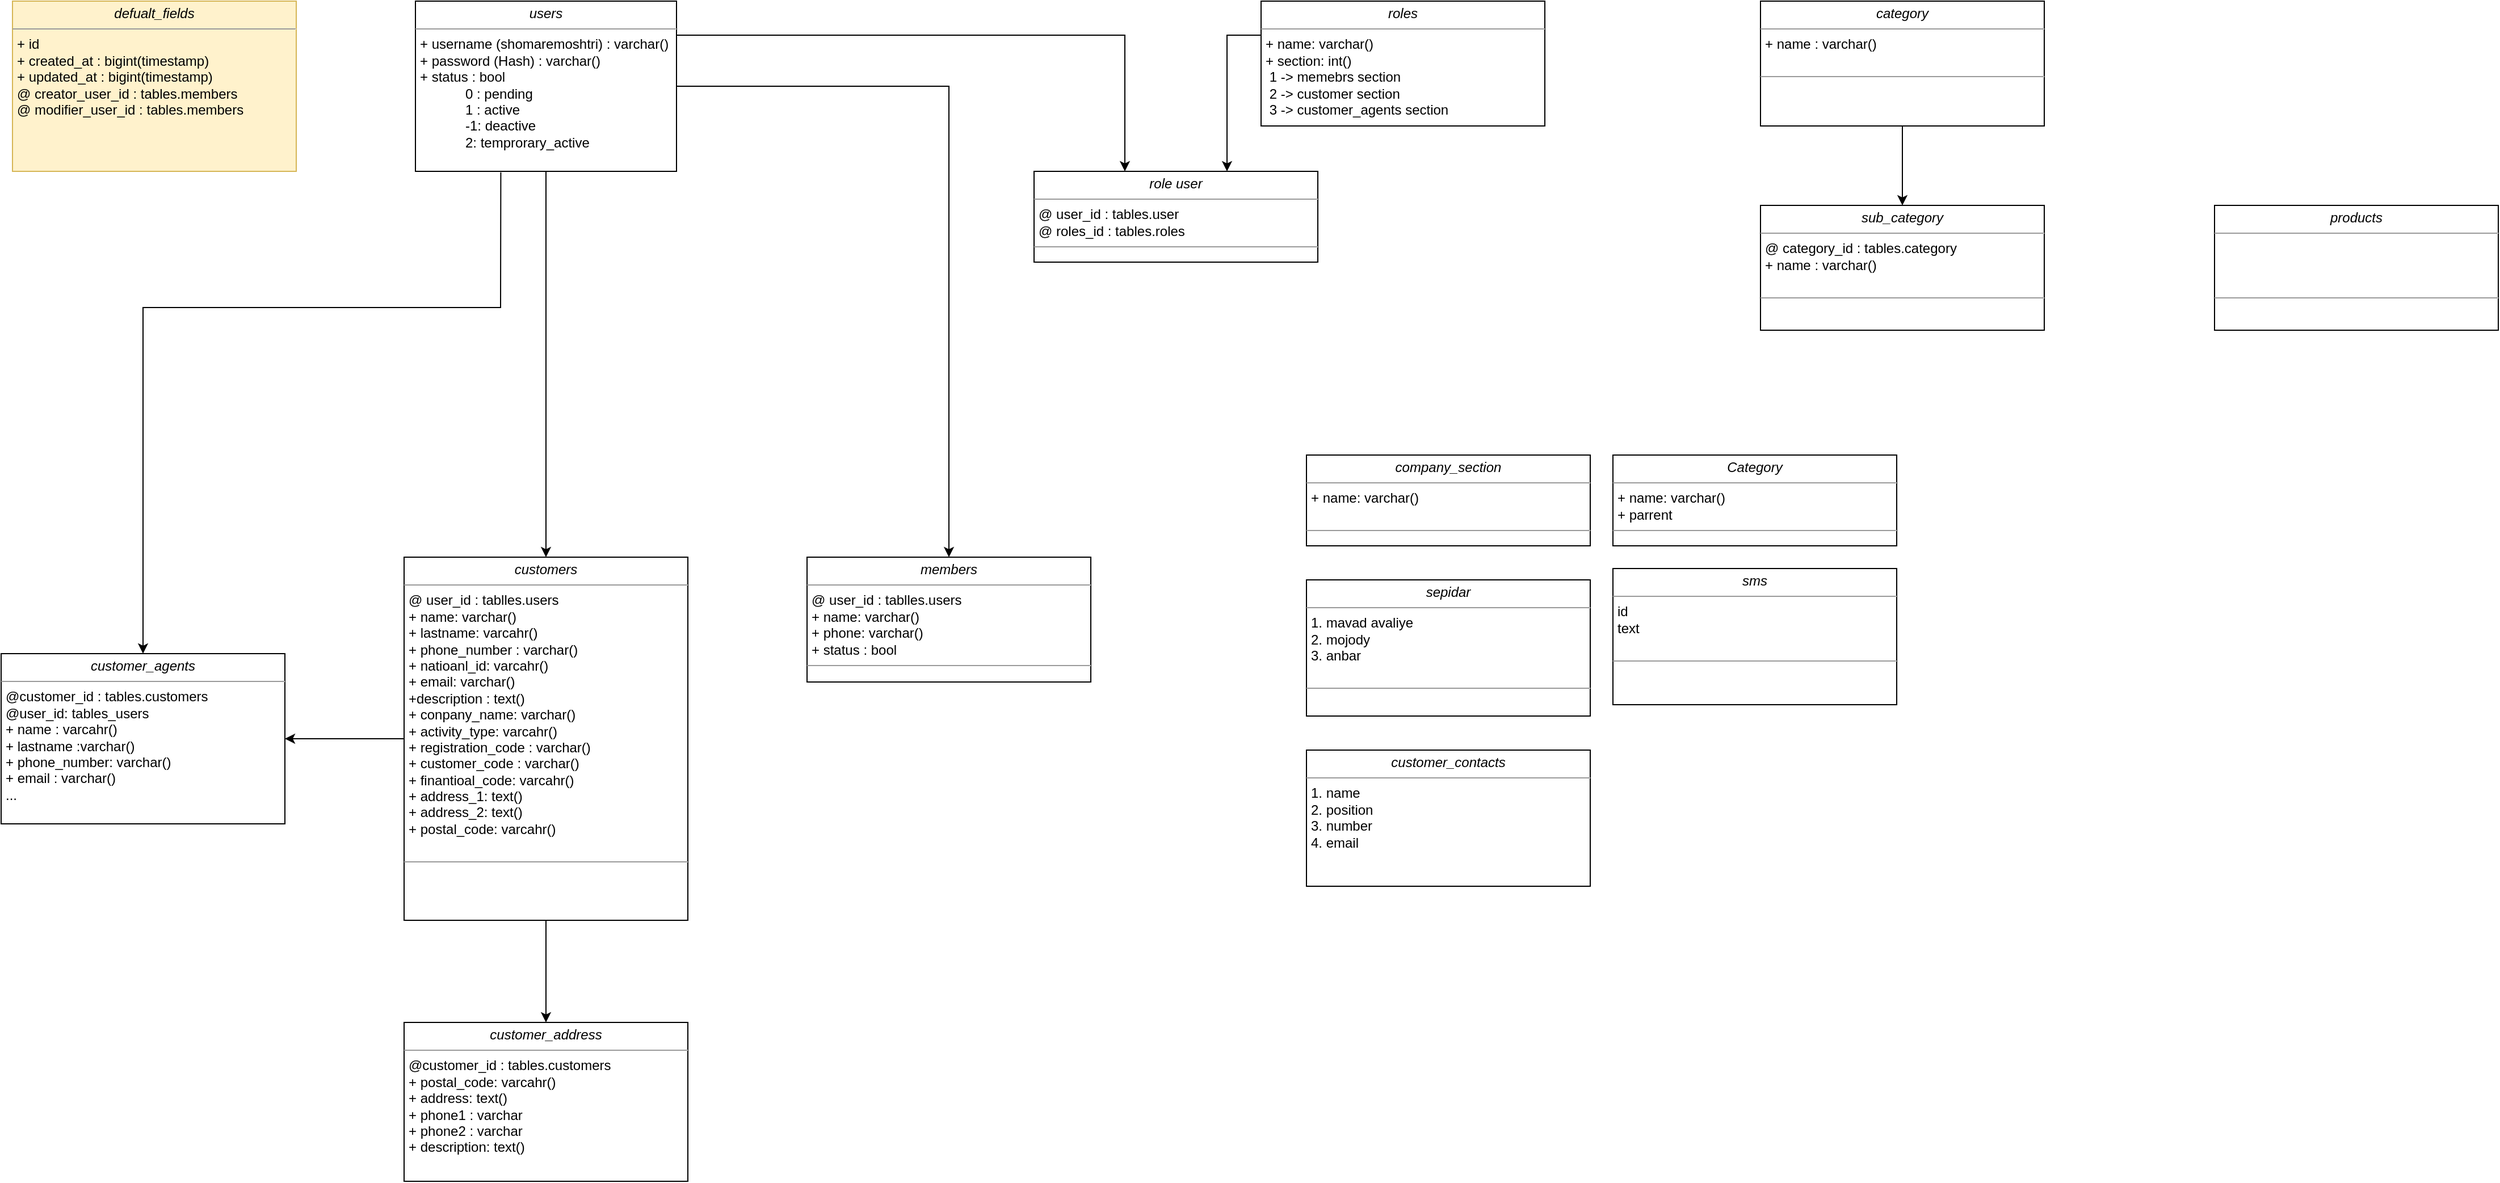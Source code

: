 <mxfile version="20.7.4" type="github">
  <diagram name="Page-1" id="c4acf3e9-155e-7222-9cf6-157b1a14988f">
    <mxGraphModel dx="1456" dy="603" grid="1" gridSize="10" guides="1" tooltips="1" connect="1" arrows="1" fold="1" page="1" pageScale="1" pageWidth="850" pageHeight="1100" math="0" shadow="0">
      <root>
        <mxCell id="0" />
        <mxCell id="1" parent="0" />
        <mxCell id="LeUKjiho_4eoz7yb3Qie-3" value="" style="edgeStyle=orthogonalEdgeStyle;rounded=0;orthogonalLoop=1;jettySize=auto;html=1;" parent="1" source="5d2195bd80daf111-18" target="LeUKjiho_4eoz7yb3Qie-2" edge="1">
          <mxGeometry relative="1" as="geometry" />
        </mxCell>
        <mxCell id="LeUKjiho_4eoz7yb3Qie-12" value="" style="edgeStyle=orthogonalEdgeStyle;rounded=0;orthogonalLoop=1;jettySize=auto;html=1;" parent="1" source="5d2195bd80daf111-18" target="LeUKjiho_4eoz7yb3Qie-8" edge="1">
          <mxGeometry relative="1" as="geometry" />
        </mxCell>
        <mxCell id="5d2195bd80daf111-18" value="&lt;p style=&quot;margin:0px;margin-top:4px;text-align:center;&quot;&gt;&lt;i&gt;users&lt;/i&gt;&lt;/p&gt;&lt;hr size=&quot;1&quot;&gt;&lt;p style=&quot;margin:0px;margin-left:4px;&quot;&gt;+ username (shomaremoshtri) : varchar()&amp;nbsp;&lt;br&gt;+ password (Hash) : varchar()&lt;/p&gt;&lt;p style=&quot;margin:0px;margin-left:4px;&quot;&gt;+ status : bool&lt;/p&gt;&lt;blockquote style=&quot;margin: 0 0 0 40px; border: none; padding: 0px;&quot;&gt;&lt;p style=&quot;margin:0px;margin-left:4px;&quot;&gt;0 : pending&lt;/p&gt;&lt;p style=&quot;margin:0px;margin-left:4px;&quot;&gt;1 : active&lt;/p&gt;&lt;p style=&quot;margin:0px;margin-left:4px;&quot;&gt;-1: deactive&lt;/p&gt;&lt;p style=&quot;margin:0px;margin-left:4px;&quot;&gt;2: temprorary_active&lt;/p&gt;&lt;/blockquote&gt;&lt;p style=&quot;margin:0px;margin-left:4px;&quot;&gt;&lt;br&gt;&lt;/p&gt;&lt;hr size=&quot;1&quot;&gt;&lt;p style=&quot;margin:0px;margin-left:4px;&quot;&gt;&lt;br&gt;&lt;/p&gt;" style="verticalAlign=top;align=left;overflow=fill;fontSize=12;fontFamily=Helvetica;html=1;rounded=0;shadow=0;comic=0;labelBackgroundColor=none;strokeWidth=1" parent="1" vertex="1">
          <mxGeometry x="445" y="10" width="230" height="150" as="geometry" />
        </mxCell>
        <mxCell id="LeUKjiho_4eoz7yb3Qie-7" value="" style="edgeStyle=orthogonalEdgeStyle;rounded=0;orthogonalLoop=1;jettySize=auto;html=1;" parent="1" source="5d2195bd80daf111-18" target="LeUKjiho_4eoz7yb3Qie-5" edge="1">
          <mxGeometry relative="1" as="geometry">
            <Array as="points">
              <mxPoint x="1070" y="40" />
            </Array>
          </mxGeometry>
        </mxCell>
        <mxCell id="LeUKjiho_4eoz7yb3Qie-2" value="&lt;p style=&quot;margin:0px;margin-top:4px;text-align:center;&quot;&gt;&lt;i&gt;members&lt;/i&gt;&lt;/p&gt;&lt;hr size=&quot;1&quot;&gt;&lt;p style=&quot;margin:0px;margin-left:4px;&quot;&gt;@ user_id : tablles.users&lt;/p&gt;&lt;p style=&quot;margin:0px;margin-left:4px;&quot;&gt;+ name: varchar()&lt;/p&gt;&lt;p style=&quot;margin:0px;margin-left:4px;&quot;&gt;+ phone: varchar()&lt;/p&gt;&lt;p style=&quot;margin:0px;margin-left:4px;&quot;&gt;+ status : bool&lt;/p&gt;&lt;hr size=&quot;1&quot;&gt;&lt;p style=&quot;margin:0px;margin-left:4px;&quot;&gt;&lt;br&gt;&lt;/p&gt;" style="verticalAlign=top;align=left;overflow=fill;fontSize=12;fontFamily=Helvetica;html=1;rounded=0;shadow=0;comic=0;labelBackgroundColor=none;strokeWidth=1" parent="1" vertex="1">
          <mxGeometry x="790" y="500" width="250" height="110" as="geometry" />
        </mxCell>
        <mxCell id="LeUKjiho_4eoz7yb3Qie-6" value="" style="edgeStyle=orthogonalEdgeStyle;rounded=0;orthogonalLoop=1;jettySize=auto;html=1;" parent="1" source="LeUKjiho_4eoz7yb3Qie-4" target="LeUKjiho_4eoz7yb3Qie-5" edge="1">
          <mxGeometry relative="1" as="geometry">
            <Array as="points">
              <mxPoint x="1160" y="40" />
            </Array>
          </mxGeometry>
        </mxCell>
        <mxCell id="LeUKjiho_4eoz7yb3Qie-4" value="&lt;p style=&quot;margin:0px;margin-top:4px;text-align:center;&quot;&gt;&lt;i&gt;roles&lt;/i&gt;&lt;/p&gt;&lt;hr size=&quot;1&quot;&gt;&lt;p style=&quot;margin:0px;margin-left:4px;&quot;&gt;&lt;span style=&quot;background-color: initial;&quot;&gt;+ name: varchar()&lt;/span&gt;&lt;/p&gt;&lt;p style=&quot;margin:0px;margin-left:4px;&quot;&gt;&lt;span style=&quot;background-color: initial;&quot;&gt;+ section: int()&lt;/span&gt;&lt;/p&gt;&lt;p style=&quot;margin:0px;margin-left:4px;&quot;&gt;&lt;span style=&quot;background-color: initial;&quot;&gt;&lt;span style=&quot;white-space: pre;&quot;&gt; &lt;/span&gt;1 -&amp;gt; memebrs section&lt;br&gt;&lt;/span&gt;&lt;/p&gt;&lt;p style=&quot;margin:0px;margin-left:4px;&quot;&gt;&lt;span style=&quot;background-color: initial;&quot;&gt;&lt;span style=&quot;white-space: pre;&quot;&gt; &lt;/span&gt;2 -&amp;gt; customer section&lt;br&gt;&lt;/span&gt;&lt;/p&gt;&lt;p style=&quot;margin:0px;margin-left:4px;&quot;&gt;&lt;span style=&quot;background-color: initial;&quot;&gt;&lt;span style=&quot;white-space: pre;&quot;&gt; &lt;/span&gt;3 -&amp;gt; customer_agents section&lt;br&gt;&lt;/span&gt;&lt;/p&gt;&lt;p style=&quot;margin:0px;margin-left:4px;&quot;&gt;&lt;br&gt;&lt;/p&gt;&lt;hr size=&quot;1&quot;&gt;&lt;p style=&quot;margin:0px;margin-left:4px;&quot;&gt;&lt;br&gt;&lt;/p&gt;" style="verticalAlign=top;align=left;overflow=fill;fontSize=12;fontFamily=Helvetica;html=1;rounded=0;shadow=0;comic=0;labelBackgroundColor=none;strokeWidth=1" parent="1" vertex="1">
          <mxGeometry x="1190" y="10" width="250" height="110" as="geometry" />
        </mxCell>
        <mxCell id="LeUKjiho_4eoz7yb3Qie-5" value="&lt;p style=&quot;margin:0px;margin-top:4px;text-align:center;&quot;&gt;&lt;i&gt;role user&lt;/i&gt;&lt;br&gt;&lt;/p&gt;&lt;hr size=&quot;1&quot;&gt;&lt;p style=&quot;margin:0px;margin-left:4px;&quot;&gt;&lt;span style=&quot;background-color: initial;&quot;&gt;@ user_id : tables.user&lt;/span&gt;&lt;/p&gt;&lt;p style=&quot;margin:0px;margin-left:4px;&quot;&gt;@ roles_id : tables.roles&lt;/p&gt;&lt;hr size=&quot;1&quot;&gt;&lt;p style=&quot;margin:0px;margin-left:4px;&quot;&gt;&lt;br&gt;&lt;/p&gt;" style="verticalAlign=top;align=left;overflow=fill;fontSize=12;fontFamily=Helvetica;html=1;rounded=0;shadow=0;comic=0;labelBackgroundColor=none;strokeWidth=1" parent="1" vertex="1">
          <mxGeometry x="990" y="160" width="250" height="80" as="geometry" />
        </mxCell>
        <mxCell id="LeUKjiho_4eoz7yb3Qie-16" value="" style="edgeStyle=orthogonalEdgeStyle;rounded=0;orthogonalLoop=1;jettySize=auto;html=1;" parent="1" source="LeUKjiho_4eoz7yb3Qie-8" target="LeUKjiho_4eoz7yb3Qie-15" edge="1">
          <mxGeometry relative="1" as="geometry">
            <Array as="points">
              <mxPoint x="550" y="690" />
              <mxPoint x="550" y="690" />
            </Array>
          </mxGeometry>
        </mxCell>
        <mxCell id="LeUKjiho_4eoz7yb3Qie-8" value="&lt;p style=&quot;margin:0px;margin-top:4px;text-align:center;&quot;&gt;&lt;i&gt;customers&lt;/i&gt;&lt;/p&gt;&lt;hr size=&quot;1&quot;&gt;&lt;p style=&quot;margin:0px;margin-left:4px;&quot;&gt;@ user_id : tablles.users&lt;/p&gt;&lt;p style=&quot;margin:0px;margin-left:4px;&quot;&gt;+ name: varchar()&lt;/p&gt;&lt;p style=&quot;margin:0px;margin-left:4px;&quot;&gt;+ lastname: varcahr()&lt;/p&gt;&lt;p style=&quot;margin:0px;margin-left:4px;&quot;&gt;+ phone_number : varchar()&lt;/p&gt;&lt;p style=&quot;margin:0px;margin-left:4px;&quot;&gt;+ natioanl_id: varcahr()&lt;/p&gt;&lt;p style=&quot;margin:0px;margin-left:4px;&quot;&gt;+ email: varchar()&lt;/p&gt;&lt;p style=&quot;margin:0px;margin-left:4px;&quot;&gt;+description : text()&lt;/p&gt;&lt;p style=&quot;margin:0px;margin-left:4px;&quot;&gt;+ conpany_name: varchar()&lt;/p&gt;&lt;p style=&quot;margin:0px;margin-left:4px;&quot;&gt;+ activity_type: varcahr()&lt;/p&gt;&lt;p style=&quot;margin:0px;margin-left:4px;&quot;&gt;+ registration_code : varchar()&lt;/p&gt;&lt;p style=&quot;margin:0px;margin-left:4px;&quot;&gt;+ customer_code : varchar()&lt;/p&gt;&lt;p style=&quot;margin:0px;margin-left:4px;&quot;&gt;+ finantioal_code: varcahr()&lt;/p&gt;&lt;p style=&quot;margin:0px;margin-left:4px;&quot;&gt;+ address_1: text()&lt;/p&gt;&lt;p style=&quot;margin:0px;margin-left:4px;&quot;&gt;+ address_2: text()&lt;br&gt;&lt;/p&gt;&lt;p style=&quot;margin:0px;margin-left:4px;&quot;&gt;+ postal_code: varcahr()&lt;/p&gt;&lt;p style=&quot;margin:0px;margin-left:4px;&quot;&gt;&lt;br&gt;&lt;/p&gt;&lt;hr size=&quot;1&quot;&gt;&lt;p style=&quot;margin:0px;margin-left:4px;&quot;&gt;&lt;br&gt;&lt;/p&gt;" style="verticalAlign=top;align=left;overflow=fill;fontSize=12;fontFamily=Helvetica;html=1;rounded=0;shadow=0;comic=0;labelBackgroundColor=none;strokeWidth=1" parent="1" vertex="1">
          <mxGeometry x="435" y="500" width="250" height="320" as="geometry" />
        </mxCell>
        <mxCell id="LeUKjiho_4eoz7yb3Qie-9" value="&lt;p style=&quot;margin:0px;margin-top:4px;text-align:center;&quot;&gt;&lt;i&gt;defualt_fields&lt;/i&gt;&lt;/p&gt;&lt;hr size=&quot;1&quot;&gt;&lt;p style=&quot;margin:0px;margin-left:4px;&quot;&gt;+ id&lt;/p&gt;&lt;p style=&quot;margin:0px;margin-left:4px;&quot;&gt;+ created_at : bigint(timestamp)&lt;/p&gt;&lt;p style=&quot;margin:0px;margin-left:4px;&quot;&gt;+ updated_at : bigint(timestamp)&lt;br&gt;&lt;/p&gt;&lt;p style=&quot;margin:0px;margin-left:4px;&quot;&gt;@ creator_user_id : tables.members&lt;br&gt;&lt;/p&gt;&lt;p style=&quot;margin:0px;margin-left:4px;&quot;&gt;@ modifier_user_id : tables.members&amp;nbsp;&lt;/p&gt;&lt;p style=&quot;margin:0px;margin-left:4px;&quot;&gt;&lt;br&gt;&lt;/p&gt;" style="verticalAlign=top;align=left;overflow=fill;fontSize=12;fontFamily=Helvetica;html=1;rounded=0;shadow=0;comic=0;labelBackgroundColor=none;strokeWidth=1;fillColor=#fff2cc;strokeColor=#d6b656;" parent="1" vertex="1">
          <mxGeometry x="90" y="10" width="250" height="150" as="geometry" />
        </mxCell>
        <mxCell id="LeUKjiho_4eoz7yb3Qie-11" value="&lt;p style=&quot;margin:0px;margin-top:4px;text-align:center;&quot;&gt;&lt;i&gt;customer_agents&lt;/i&gt;&lt;/p&gt;&lt;hr size=&quot;1&quot;&gt;&lt;p style=&quot;margin:0px;margin-left:4px;&quot;&gt;@customer_id : tables.customers&lt;/p&gt;&lt;p style=&quot;margin:0px;margin-left:4px;&quot;&gt;@user_id: tables_users&lt;/p&gt;&lt;p style=&quot;margin:0px;margin-left:4px;&quot;&gt;+ name : varcahr()&lt;/p&gt;&lt;p style=&quot;margin:0px;margin-left:4px;&quot;&gt;+ lastname :varchar()&lt;/p&gt;&lt;p style=&quot;margin:0px;margin-left:4px;&quot;&gt;+ phone_number: varchar()&lt;/p&gt;&lt;p style=&quot;margin:0px;margin-left:4px;&quot;&gt;+ email : varchar()&lt;/p&gt;&lt;p style=&quot;margin:0px;margin-left:4px;&quot;&gt;...&lt;/p&gt;&lt;p style=&quot;margin:0px;margin-left:4px;&quot;&gt;&lt;br&gt;&lt;/p&gt;&lt;p style=&quot;margin:0px;margin-left:4px;&quot;&gt;&lt;br&gt;&lt;/p&gt;" style="verticalAlign=top;align=left;overflow=fill;fontSize=12;fontFamily=Helvetica;html=1;rounded=0;shadow=0;comic=0;labelBackgroundColor=none;strokeWidth=1" parent="1" vertex="1">
          <mxGeometry x="80" y="585" width="250" height="150" as="geometry" />
        </mxCell>
        <mxCell id="LeUKjiho_4eoz7yb3Qie-13" value="" style="endArrow=classic;html=1;rounded=0;exitX=0;exitY=0.5;exitDx=0;exitDy=0;entryX=1;entryY=0.5;entryDx=0;entryDy=0;" parent="1" source="LeUKjiho_4eoz7yb3Qie-8" target="LeUKjiho_4eoz7yb3Qie-11" edge="1">
          <mxGeometry width="50" height="50" relative="1" as="geometry">
            <mxPoint x="-20" y="340" as="sourcePoint" />
            <mxPoint x="30" y="290" as="targetPoint" />
          </mxGeometry>
        </mxCell>
        <mxCell id="LeUKjiho_4eoz7yb3Qie-14" value="" style="endArrow=classic;html=1;rounded=0;exitX=0.327;exitY=1.006;exitDx=0;exitDy=0;entryX=0.5;entryY=0;entryDx=0;entryDy=0;exitPerimeter=0;" parent="1" source="5d2195bd80daf111-18" target="LeUKjiho_4eoz7yb3Qie-11" edge="1">
          <mxGeometry width="50" height="50" relative="1" as="geometry">
            <mxPoint x="220" y="290" as="sourcePoint" />
            <mxPoint x="90" y="290" as="targetPoint" />
            <Array as="points">
              <mxPoint x="520" y="280" />
              <mxPoint x="360" y="280" />
              <mxPoint x="205" y="280" />
            </Array>
          </mxGeometry>
        </mxCell>
        <mxCell id="LeUKjiho_4eoz7yb3Qie-15" value="&lt;p style=&quot;margin:0px;margin-top:4px;text-align:center;&quot;&gt;&lt;i&gt;customer_address&lt;/i&gt;&lt;/p&gt;&lt;hr size=&quot;1&quot;&gt;&lt;p style=&quot;margin:0px;margin-left:4px;&quot;&gt;@customer_id : tables.customers&lt;/p&gt;&lt;p style=&quot;margin:0px;margin-left:4px;&quot;&gt;+ postal_code: varcahr()&lt;/p&gt;&lt;p style=&quot;margin:0px;margin-left:4px;&quot;&gt;+ address: text()&lt;/p&gt;&lt;p style=&quot;margin:0px;margin-left:4px;&quot;&gt;+ phone1 : varchar&lt;/p&gt;&lt;p style=&quot;margin:0px;margin-left:4px;&quot;&gt;+ phone2 : varchar&lt;/p&gt;&lt;p style=&quot;margin:0px;margin-left:4px;&quot;&gt;+ description: text()&lt;/p&gt;&lt;p style=&quot;margin:0px;margin-left:4px;&quot;&gt;&lt;br&gt;&lt;/p&gt;&lt;p style=&quot;margin:0px;margin-left:4px;&quot;&gt;&lt;br&gt;&lt;/p&gt;" style="verticalAlign=top;align=left;overflow=fill;fontSize=12;fontFamily=Helvetica;html=1;rounded=0;shadow=0;comic=0;labelBackgroundColor=none;strokeWidth=1" parent="1" vertex="1">
          <mxGeometry x="435" y="910" width="250" height="140" as="geometry" />
        </mxCell>
        <mxCell id="nWf8-WlI2RhBsM8Tfs1Q-3" value="" style="edgeStyle=orthogonalEdgeStyle;rounded=0;orthogonalLoop=1;jettySize=auto;html=1;" parent="1" source="nWf8-WlI2RhBsM8Tfs1Q-1" target="nWf8-WlI2RhBsM8Tfs1Q-2" edge="1">
          <mxGeometry relative="1" as="geometry" />
        </mxCell>
        <mxCell id="nWf8-WlI2RhBsM8Tfs1Q-1" value="&lt;p style=&quot;margin:0px;margin-top:4px;text-align:center;&quot;&gt;&lt;i&gt;category&lt;/i&gt;&lt;/p&gt;&lt;hr size=&quot;1&quot;&gt;&lt;p style=&quot;margin:0px;margin-left:4px;&quot;&gt;+ name : varchar()&lt;/p&gt;&lt;p style=&quot;margin:0px;margin-left:4px;&quot;&gt;&lt;br&gt;&lt;/p&gt;&lt;hr size=&quot;1&quot;&gt;&lt;p style=&quot;margin:0px;margin-left:4px;&quot;&gt;&lt;br&gt;&lt;/p&gt;" style="verticalAlign=top;align=left;overflow=fill;fontSize=12;fontFamily=Helvetica;html=1;rounded=0;shadow=0;comic=0;labelBackgroundColor=none;strokeWidth=1" parent="1" vertex="1">
          <mxGeometry x="1630" y="10" width="250" height="110" as="geometry" />
        </mxCell>
        <mxCell id="nWf8-WlI2RhBsM8Tfs1Q-2" value="&lt;p style=&quot;margin:0px;margin-top:4px;text-align:center;&quot;&gt;&lt;i&gt;sub_category&lt;/i&gt;&lt;/p&gt;&lt;hr size=&quot;1&quot;&gt;&lt;p style=&quot;margin:0px;margin-left:4px;&quot;&gt;@ category_id : tables.category&lt;/p&gt;&lt;p style=&quot;margin:0px;margin-left:4px;&quot;&gt;+ name : varchar()&lt;/p&gt;&lt;p style=&quot;margin:0px;margin-left:4px;&quot;&gt;&lt;br&gt;&lt;/p&gt;&lt;hr size=&quot;1&quot;&gt;&lt;p style=&quot;margin:0px;margin-left:4px;&quot;&gt;&lt;br&gt;&lt;/p&gt;" style="verticalAlign=top;align=left;overflow=fill;fontSize=12;fontFamily=Helvetica;html=1;rounded=0;shadow=0;comic=0;labelBackgroundColor=none;strokeWidth=1" parent="1" vertex="1">
          <mxGeometry x="1630" y="190" width="250" height="110" as="geometry" />
        </mxCell>
        <mxCell id="nWf8-WlI2RhBsM8Tfs1Q-4" value="&lt;p style=&quot;margin:0px;margin-top:4px;text-align:center;&quot;&gt;&lt;i&gt;products&lt;/i&gt;&lt;/p&gt;&lt;hr size=&quot;1&quot;&gt;&lt;p style=&quot;margin:0px;margin-left:4px;&quot;&gt;&lt;br&gt;&lt;/p&gt;&lt;p style=&quot;margin:0px;margin-left:4px;&quot;&gt;&lt;br&gt;&lt;/p&gt;&lt;p style=&quot;margin:0px;margin-left:4px;&quot;&gt;&lt;br&gt;&lt;/p&gt;&lt;hr size=&quot;1&quot;&gt;&lt;p style=&quot;margin:0px;margin-left:4px;&quot;&gt;&lt;br&gt;&lt;/p&gt;" style="verticalAlign=top;align=left;overflow=fill;fontSize=12;fontFamily=Helvetica;html=1;rounded=0;shadow=0;comic=0;labelBackgroundColor=none;strokeWidth=1" parent="1" vertex="1">
          <mxGeometry x="2030" y="190" width="250" height="110" as="geometry" />
        </mxCell>
        <mxCell id="DL4aVCNYdHniSCz_PpIk-1" value="&lt;p style=&quot;margin:0px;margin-top:4px;text-align:center;&quot;&gt;&lt;i&gt;company_section&lt;/i&gt;&lt;/p&gt;&lt;hr size=&quot;1&quot;&gt;&lt;p style=&quot;margin:0px;margin-left:4px;&quot;&gt;&lt;span style=&quot;background-color: initial;&quot;&gt;+ name: varchar()&lt;/span&gt;&lt;/p&gt;&lt;p style=&quot;margin:0px;margin-left:4px;&quot;&gt;&lt;br&gt;&lt;/p&gt;&lt;hr size=&quot;1&quot;&gt;&lt;p style=&quot;margin:0px;margin-left:4px;&quot;&gt;&lt;br&gt;&lt;/p&gt;" style="verticalAlign=top;align=left;overflow=fill;fontSize=12;fontFamily=Helvetica;html=1;rounded=0;shadow=0;comic=0;labelBackgroundColor=none;strokeWidth=1" vertex="1" parent="1">
          <mxGeometry x="1230" y="410" width="250" height="80" as="geometry" />
        </mxCell>
        <mxCell id="DL4aVCNYdHniSCz_PpIk-2" value="&lt;p style=&quot;margin:0px;margin-top:4px;text-align:center;&quot;&gt;&lt;i&gt;Category&lt;/i&gt;&lt;/p&gt;&lt;hr size=&quot;1&quot;&gt;&lt;p style=&quot;margin:0px;margin-left:4px;&quot;&gt;&lt;span style=&quot;background-color: initial;&quot;&gt;+ name: varchar()&lt;/span&gt;&lt;/p&gt;&lt;p style=&quot;margin:0px;margin-left:4px;&quot;&gt;+ parrent&lt;/p&gt;&lt;hr size=&quot;1&quot;&gt;&lt;p style=&quot;margin:0px;margin-left:4px;&quot;&gt;&lt;br&gt;&lt;/p&gt;" style="verticalAlign=top;align=left;overflow=fill;fontSize=12;fontFamily=Helvetica;html=1;rounded=0;shadow=0;comic=0;labelBackgroundColor=none;strokeWidth=1" vertex="1" parent="1">
          <mxGeometry x="1500" y="410" width="250" height="80" as="geometry" />
        </mxCell>
        <mxCell id="DL4aVCNYdHniSCz_PpIk-3" value="&lt;p style=&quot;margin:0px;margin-top:4px;text-align:center;&quot;&gt;&lt;i&gt;sepidar&lt;/i&gt;&lt;/p&gt;&lt;hr size=&quot;1&quot;&gt;&lt;p style=&quot;margin:0px;margin-left:4px;&quot;&gt;1. mavad avaliye&lt;/p&gt;&lt;p style=&quot;margin:0px;margin-left:4px;&quot;&gt;2. mojody&lt;/p&gt;&lt;p style=&quot;margin:0px;margin-left:4px;&quot;&gt;3. anbar&lt;/p&gt;&lt;p style=&quot;margin:0px;margin-left:4px;&quot;&gt;&lt;br&gt;&lt;/p&gt;&lt;hr size=&quot;1&quot;&gt;&lt;p style=&quot;margin:0px;margin-left:4px;&quot;&gt;&lt;br&gt;&lt;/p&gt;" style="verticalAlign=top;align=left;overflow=fill;fontSize=12;fontFamily=Helvetica;html=1;rounded=0;shadow=0;comic=0;labelBackgroundColor=none;strokeWidth=1" vertex="1" parent="1">
          <mxGeometry x="1230" y="520" width="250" height="120" as="geometry" />
        </mxCell>
        <mxCell id="DL4aVCNYdHniSCz_PpIk-4" value="&lt;p style=&quot;margin:0px;margin-top:4px;text-align:center;&quot;&gt;&lt;i&gt;sms&lt;/i&gt;&lt;/p&gt;&lt;hr size=&quot;1&quot;&gt;&lt;p style=&quot;margin:0px;margin-left:4px;&quot;&gt;id&amp;nbsp;&lt;/p&gt;&lt;p style=&quot;margin:0px;margin-left:4px;&quot;&gt;text&lt;/p&gt;&lt;p style=&quot;margin:0px;margin-left:4px;&quot;&gt;&lt;br&gt;&lt;/p&gt;&lt;hr size=&quot;1&quot;&gt;&lt;p style=&quot;margin:0px;margin-left:4px;&quot;&gt;&lt;br&gt;&lt;/p&gt;" style="verticalAlign=top;align=left;overflow=fill;fontSize=12;fontFamily=Helvetica;html=1;rounded=0;shadow=0;comic=0;labelBackgroundColor=none;strokeWidth=1" vertex="1" parent="1">
          <mxGeometry x="1500" y="510" width="250" height="120" as="geometry" />
        </mxCell>
        <mxCell id="DL4aVCNYdHniSCz_PpIk-5" value="&lt;p style=&quot;margin:0px;margin-top:4px;text-align:center;&quot;&gt;&lt;i&gt;customer_contacts&lt;/i&gt;&lt;/p&gt;&lt;hr size=&quot;1&quot;&gt;&lt;p style=&quot;margin:0px;margin-left:4px;&quot;&gt;1. name&lt;/p&gt;&lt;p style=&quot;margin:0px;margin-left:4px;&quot;&gt;2. position&lt;/p&gt;&lt;p style=&quot;margin:0px;margin-left:4px;&quot;&gt;3. number&lt;/p&gt;&lt;p style=&quot;margin:0px;margin-left:4px;&quot;&gt;4. email&lt;/p&gt;&lt;p style=&quot;margin:0px;margin-left:4px;&quot;&gt;&lt;br&gt;&lt;/p&gt;" style="verticalAlign=top;align=left;overflow=fill;fontSize=12;fontFamily=Helvetica;html=1;rounded=0;shadow=0;comic=0;labelBackgroundColor=none;strokeWidth=1" vertex="1" parent="1">
          <mxGeometry x="1230" y="670" width="250" height="120" as="geometry" />
        </mxCell>
      </root>
    </mxGraphModel>
  </diagram>
</mxfile>
